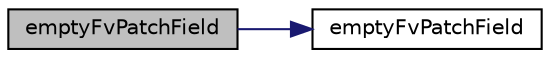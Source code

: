 digraph "emptyFvPatchField"
{
  bgcolor="transparent";
  edge [fontname="Helvetica",fontsize="10",labelfontname="Helvetica",labelfontsize="10"];
  node [fontname="Helvetica",fontsize="10",shape=record];
  rankdir="LR";
  Node108 [label="emptyFvPatchField",height=0.2,width=0.4,color="black", fillcolor="grey75", style="filled", fontcolor="black"];
  Node108 -> Node109 [color="midnightblue",fontsize="10",style="solid",fontname="Helvetica"];
  Node109 [label="emptyFvPatchField",height=0.2,width=0.4,color="black",URL="$a22817.html#ae4119ae53605db761798c5b368feccab",tooltip="Construct from patch and internal field. "];
}
